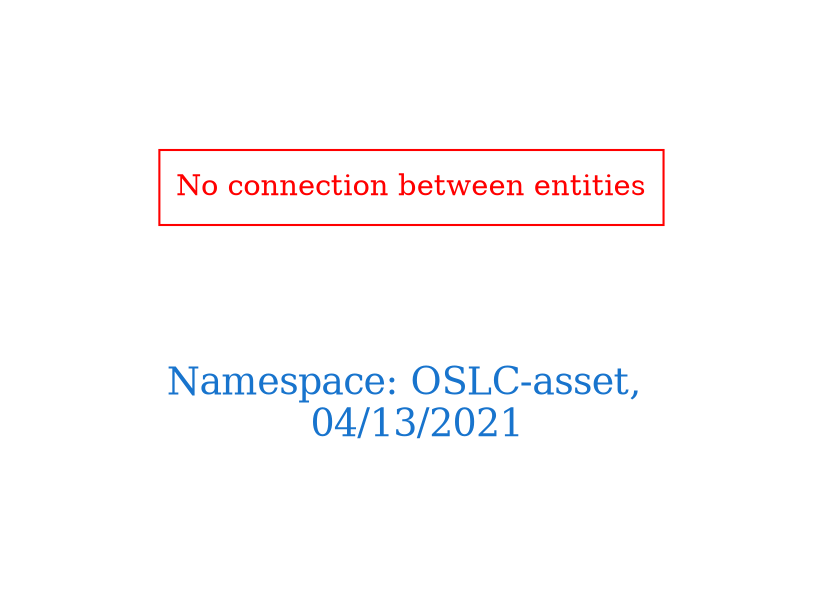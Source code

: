 digraph OGIT_ontology {
 graph [ rankdir= LR,pad=1 
fontsize = 18,
fontcolor= dodgerblue3,label = "\n\n\nNamespace: OSLC-asset, \n 04/13/2021"];
node[shape=polygon];
edge [  color="gray81"];

"No connection between entities" [fontcolor = "red",color="red", shape="polygon"]
}
